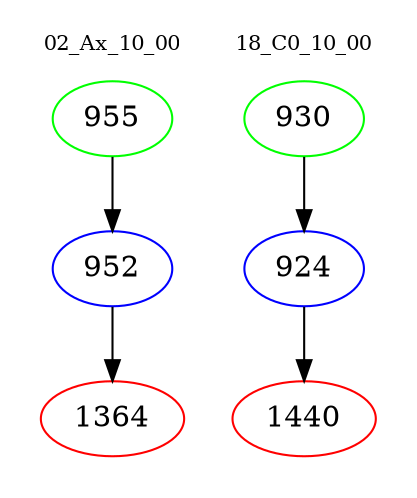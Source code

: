 digraph{
subgraph cluster_0 {
color = white
label = "02_Ax_10_00";
fontsize=10;
T0_955 [label="955", color="green"]
T0_955 -> T0_952 [color="black"]
T0_952 [label="952", color="blue"]
T0_952 -> T0_1364 [color="black"]
T0_1364 [label="1364", color="red"]
}
subgraph cluster_1 {
color = white
label = "18_C0_10_00";
fontsize=10;
T1_930 [label="930", color="green"]
T1_930 -> T1_924 [color="black"]
T1_924 [label="924", color="blue"]
T1_924 -> T1_1440 [color="black"]
T1_1440 [label="1440", color="red"]
}
}

